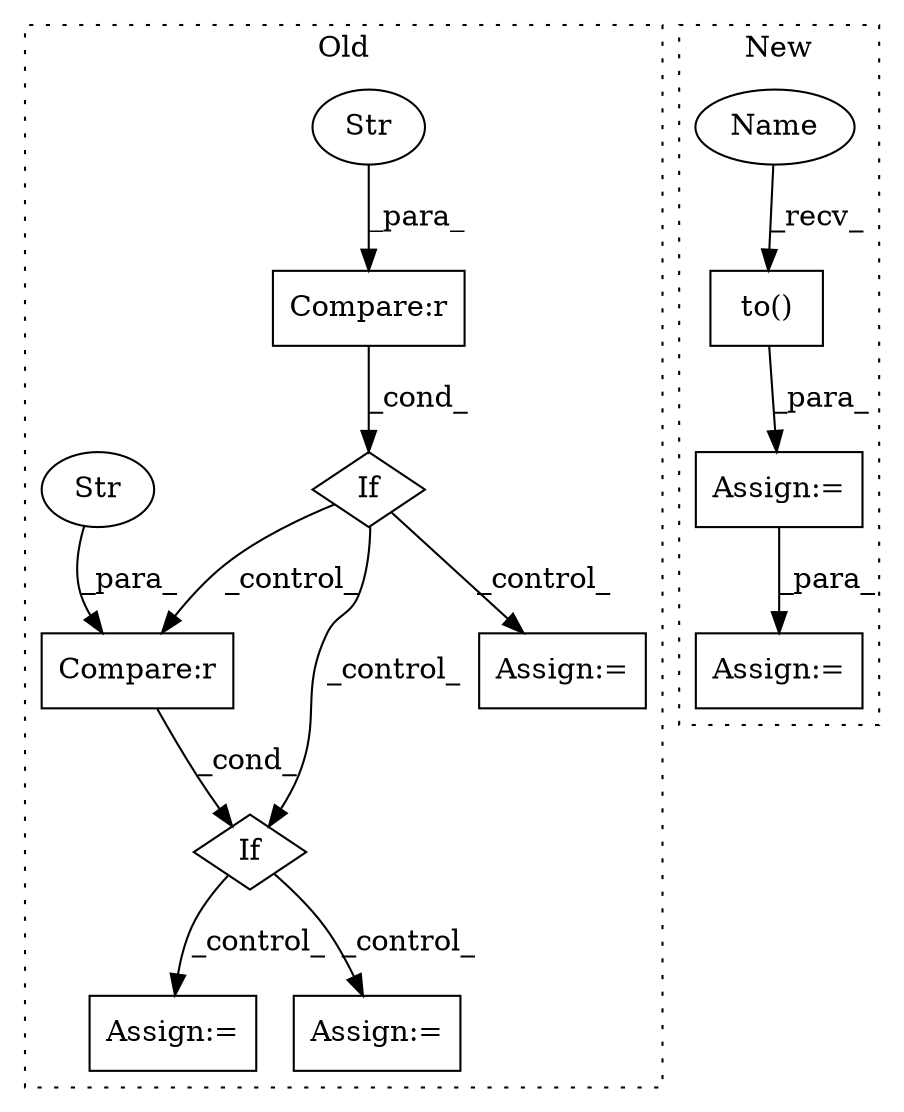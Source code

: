 digraph G {
subgraph cluster0 {
1 [label="If" a="96" s="2937" l="3" shape="diamond"];
3 [label="Assign:=" a="68" s="3771" l="3" shape="box"];
5 [label="Compare:r" a="40" s="2940" l="35" shape="box"];
6 [label="Str" a="66" s="2960" l="15" shape="ellipse"];
8 [label="If" a="96" s="3202" l="3" shape="diamond"];
9 [label="Compare:r" a="40" s="3205" l="52" shape="box"];
10 [label="Assign:=" a="68" s="3397" l="3" shape="box"];
11 [label="Str" a="66" s="3250" l="7" shape="ellipse"];
12 [label="Assign:=" a="68" s="3721" l="3" shape="box"];
label = "Old";
style="dotted";
}
subgraph cluster1 {
2 [label="to()" a="75" s="1922,1950" l="9,1" shape="box"];
4 [label="Assign:=" a="68" s="1966" l="3" shape="box"];
7 [label="Assign:=" a="68" s="1919" l="3" shape="box"];
13 [label="Name" a="87" s="1922" l="5" shape="ellipse"];
label = "New";
style="dotted";
}
1 -> 3 [label="_control_"];
1 -> 8 [label="_control_"];
1 -> 9 [label="_control_"];
2 -> 7 [label="_para_"];
5 -> 1 [label="_cond_"];
6 -> 5 [label="_para_"];
7 -> 4 [label="_para_"];
8 -> 10 [label="_control_"];
8 -> 12 [label="_control_"];
9 -> 8 [label="_cond_"];
11 -> 9 [label="_para_"];
13 -> 2 [label="_recv_"];
}